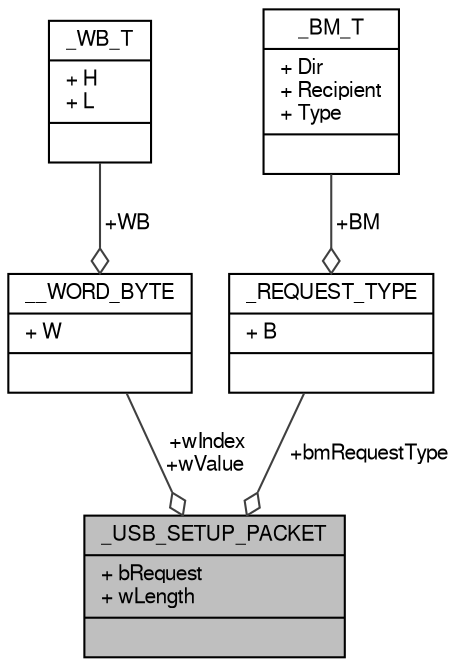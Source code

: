 digraph "_USB_SETUP_PACKET"
{
  edge [fontname="FreeSans",fontsize="10",labelfontname="FreeSans",labelfontsize="10"];
  node [fontname="FreeSans",fontsize="10",shape=record];
  Node1 [label="{_USB_SETUP_PACKET\n|+ bRequest\l+ wLength\l|}",height=0.2,width=0.4,color="black", fillcolor="grey75", style="filled", fontcolor="black"];
  Node2 -> Node1 [color="grey25",fontsize="10",style="solid",label=" +wIndex\n+wValue" ,arrowhead="odiamond"];
  Node2 [label="{__WORD_BYTE\n|+ W\l|}",height=0.2,width=0.4,color="black", fillcolor="white", style="filled",URL="$union____WORD__BYTE.html"];
  Node3 -> Node2 [color="grey25",fontsize="10",style="solid",label=" +WB" ,arrowhead="odiamond"];
  Node3 [label="{_WB_T\n|+ H\l+ L\l|}",height=0.2,width=0.4,color="black", fillcolor="white", style="filled",URL="$struct__WB__T.html"];
  Node4 -> Node1 [color="grey25",fontsize="10",style="solid",label=" +bmRequestType" ,arrowhead="odiamond"];
  Node4 [label="{_REQUEST_TYPE\n|+ B\l|}",height=0.2,width=0.4,color="black", fillcolor="white", style="filled",URL="$union__REQUEST__TYPE.html"];
  Node5 -> Node4 [color="grey25",fontsize="10",style="solid",label=" +BM" ,arrowhead="odiamond"];
  Node5 [label="{_BM_T\n|+ Dir\l+ Recipient\l+ Type\l|}",height=0.2,width=0.4,color="black", fillcolor="white", style="filled",URL="$struct__BM__T.html"];
}
